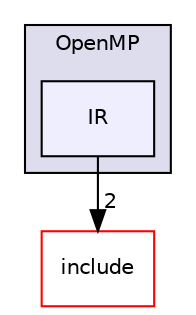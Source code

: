 digraph "lib/Dialect/OpenMP/IR" {
  bgcolor=transparent;
  compound=true
  node [ fontsize="10", fontname="Helvetica"];
  edge [ labelfontsize="10", labelfontname="Helvetica"];
  subgraph clusterdir_4c9fc0ddc0f0f93d0beee2f04ae906e8 {
    graph [ bgcolor="#ddddee", pencolor="black", label="OpenMP" fontname="Helvetica", fontsize="10", URL="dir_4c9fc0ddc0f0f93d0beee2f04ae906e8.html"]
  dir_07e22d97e447376ae2f1790a5d1668f9 [shape=box, label="IR", style="filled", fillcolor="#eeeeff", pencolor="black", URL="dir_07e22d97e447376ae2f1790a5d1668f9.html"];
  }
  dir_d44c64559bbebec7f509842c48db8b23 [shape=box label="include" color="red" URL="dir_d44c64559bbebec7f509842c48db8b23.html"];
  dir_07e22d97e447376ae2f1790a5d1668f9->dir_d44c64559bbebec7f509842c48db8b23 [headlabel="2", labeldistance=1.5 headhref="dir_000093_000000.html"];
}
